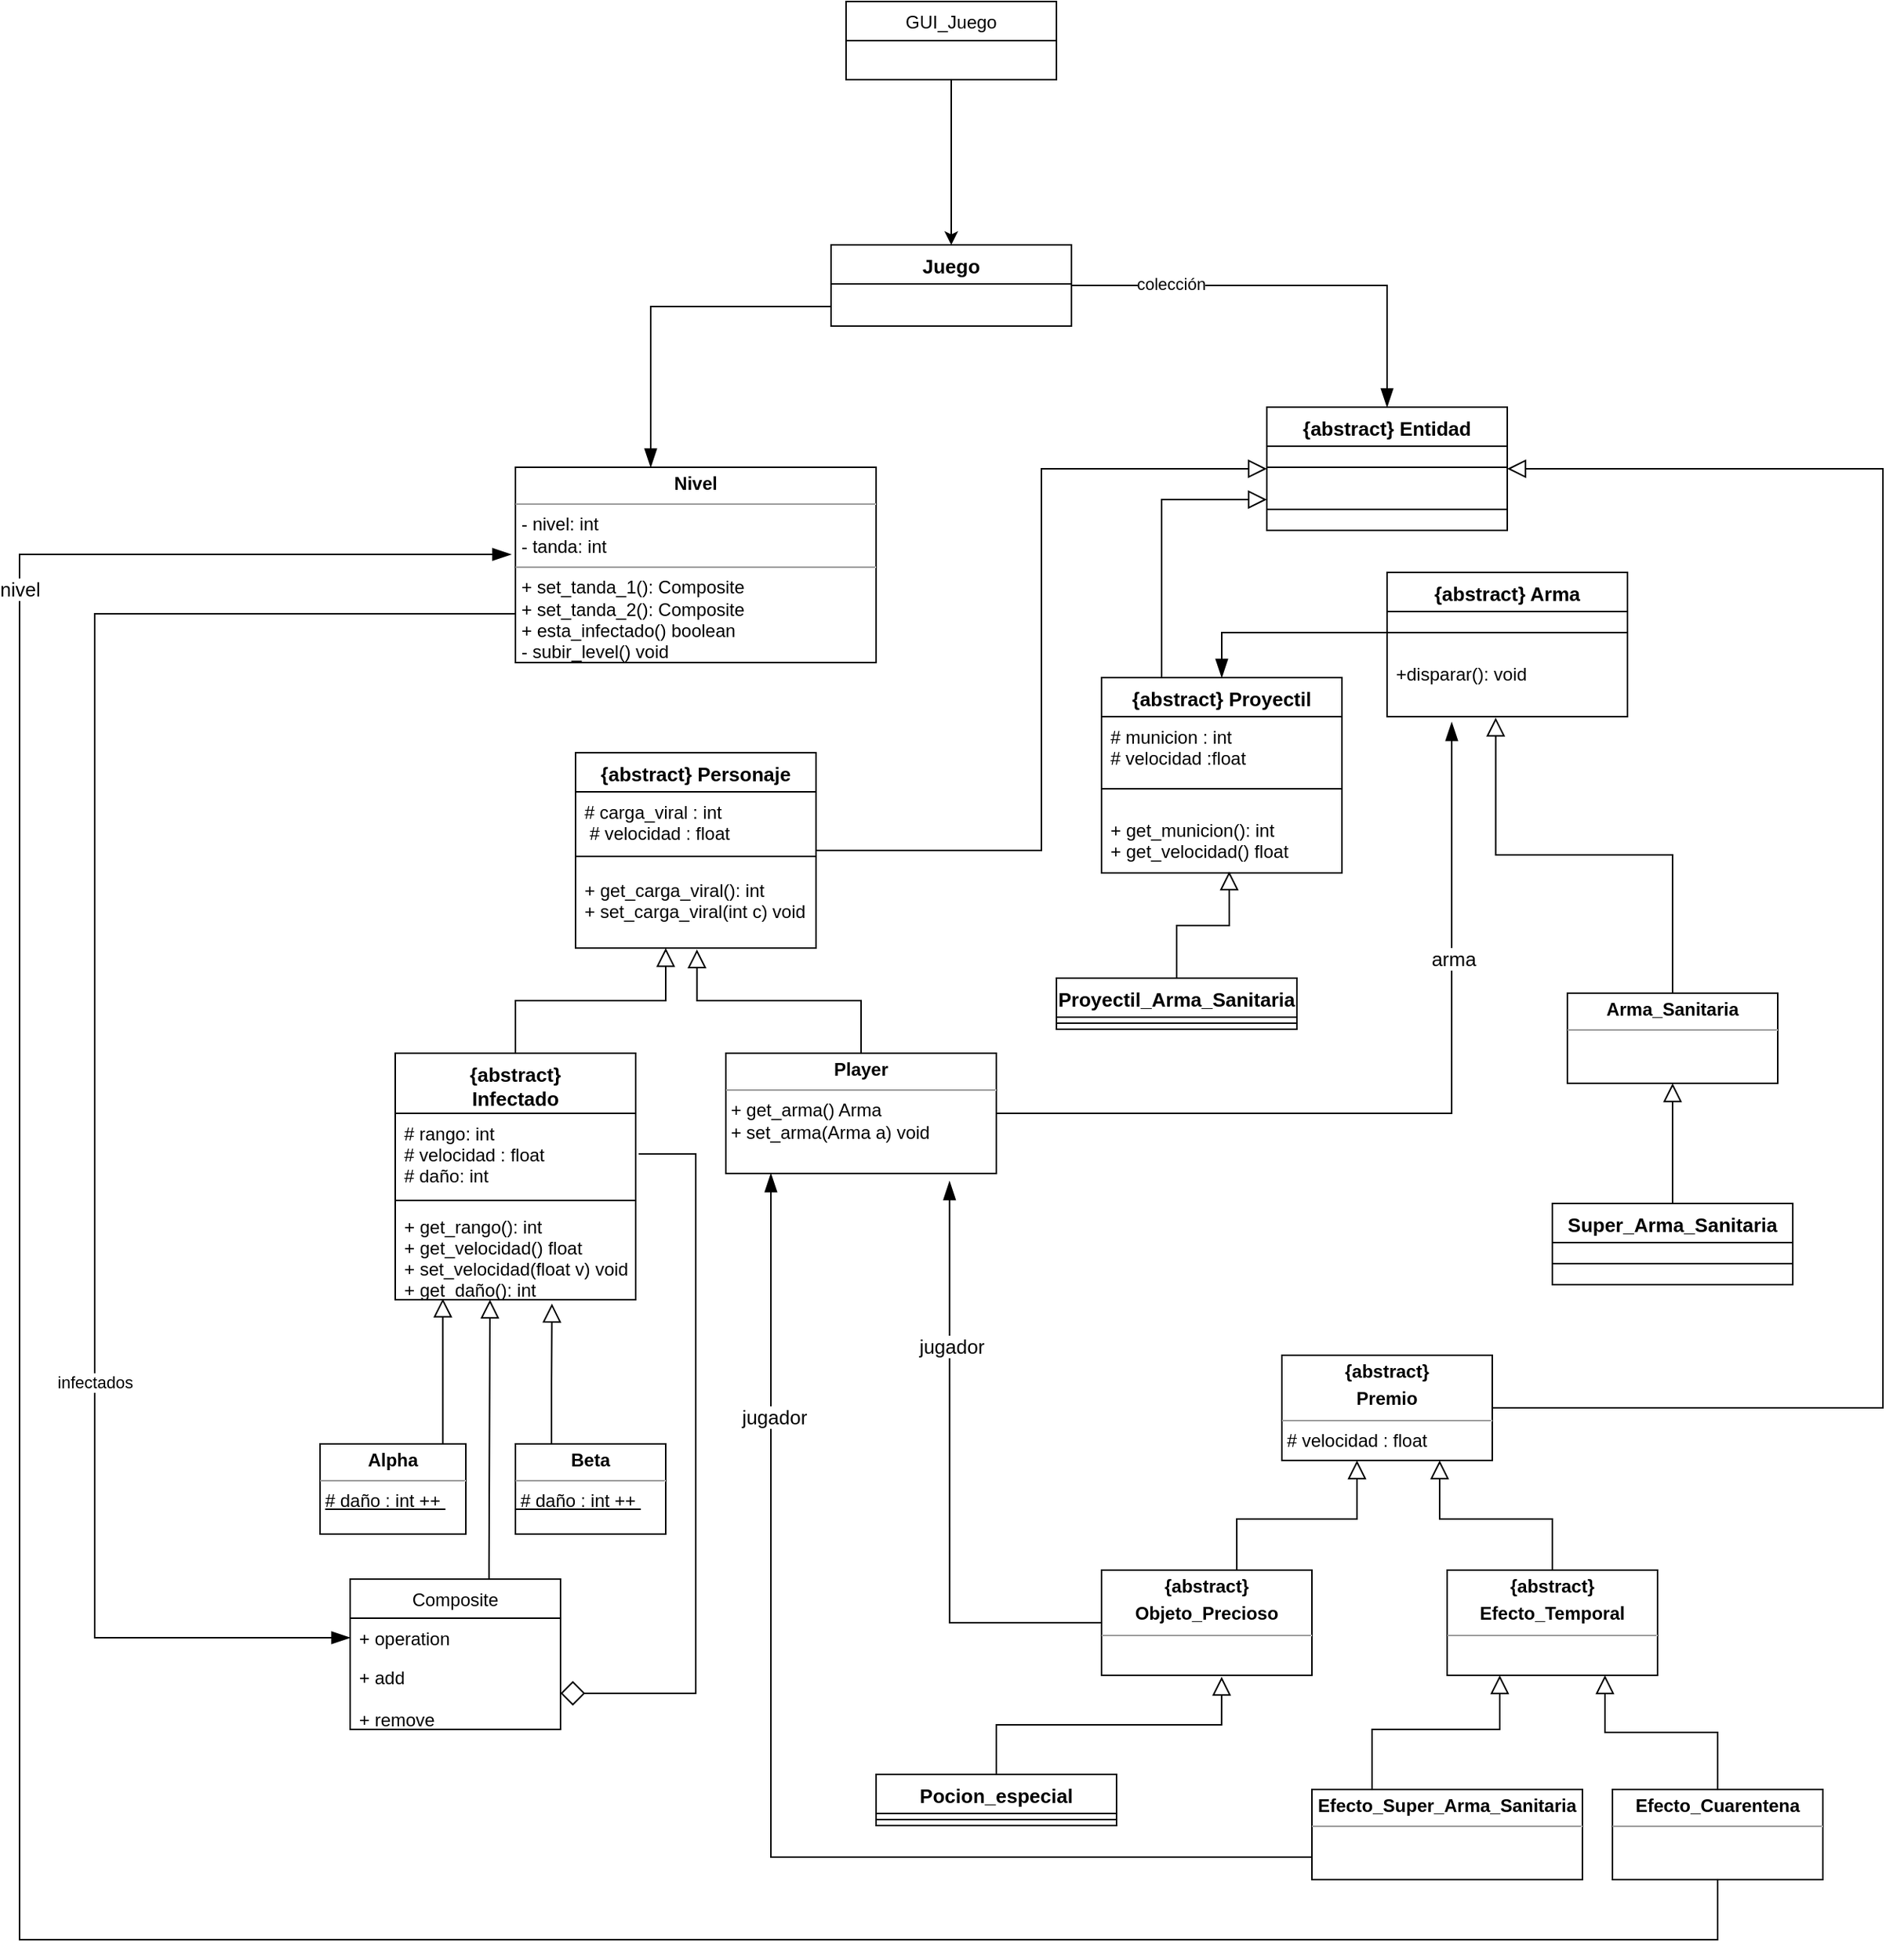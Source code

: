 <mxfile version="13.9.7" type="device"><diagram id="C5RBs43oDa-KdzZeNtuy" name="Page-1"><mxGraphModel dx="2130" dy="1951" grid="1" gridSize="10" guides="1" tooltips="1" connect="1" arrows="1" fold="1" page="1" pageScale="1" pageWidth="827" pageHeight="1169" math="0" shadow="0"><root><mxCell id="WIyWlLk6GJQsqaUBKTNV-0"/><mxCell id="WIyWlLk6GJQsqaUBKTNV-1" parent="WIyWlLk6GJQsqaUBKTNV-0"/><mxCell id="SVulRDVUMeWGlWPu4G6D-0" style="edgeStyle=orthogonalEdgeStyle;rounded=0;orthogonalLoop=1;jettySize=auto;html=1;endArrow=block;endFill=0;jumpSize=10;endSize=10;exitX=0.881;exitY=0.011;exitDx=0;exitDy=0;exitPerimeter=0;entryX=0.198;entryY=0.989;entryDx=0;entryDy=0;entryPerimeter=0;" parent="WIyWlLk6GJQsqaUBKTNV-1" source="BS90BxB-uDgSx9-8YZm_-37" target="njw2z2ohMErl4FKz7E5G-50" edge="1"><mxGeometry relative="1" as="geometry"><mxPoint x="-360" y="570" as="targetPoint"/><Array as="points"><mxPoint x="-358" y="661"/></Array></mxGeometry></mxCell><mxCell id="BS90BxB-uDgSx9-8YZm_-37" value="&lt;p style=&quot;margin: 0px ; margin-top: 4px ; text-align: center&quot;&gt;&lt;b&gt;Alpha&lt;/b&gt;&lt;/p&gt;&lt;hr size=&quot;1&quot;&gt;&lt;div style=&quot;height: 2px&quot;&gt;&amp;nbsp;&lt;u&gt;# daño : int ++&amp;nbsp;&lt;/u&gt;&lt;/div&gt;" style="verticalAlign=top;align=left;overflow=fill;fontSize=12;fontFamily=Helvetica;html=1;" parent="WIyWlLk6GJQsqaUBKTNV-1" vertex="1"><mxGeometry x="-440" y="660" width="97" height="60" as="geometry"/></mxCell><mxCell id="SVulRDVUMeWGlWPu4G6D-2" style="edgeStyle=orthogonalEdgeStyle;rounded=0;jumpSize=10;orthogonalLoop=1;jettySize=auto;html=1;endArrow=block;endFill=0;endSize=10;entryX=0.652;entryY=1.043;entryDx=0;entryDy=0;entryPerimeter=0;" parent="WIyWlLk6GJQsqaUBKTNV-1" source="BS90BxB-uDgSx9-8YZm_-39" target="njw2z2ohMErl4FKz7E5G-50" edge="1"><mxGeometry relative="1" as="geometry"><mxPoint x="-240" y="570" as="targetPoint"/><Array as="points"><mxPoint x="-286" y="620"/><mxPoint x="-286" y="620"/></Array></mxGeometry></mxCell><mxCell id="BS90BxB-uDgSx9-8YZm_-39" value="&lt;p style=&quot;margin: 0px ; margin-top: 4px ; text-align: center&quot;&gt;&lt;b&gt;Beta&lt;/b&gt;&lt;/p&gt;&lt;hr size=&quot;1&quot;&gt;&lt;div style=&quot;height: 2px&quot;&gt;&lt;u&gt;&amp;nbsp;# daño : int ++&amp;nbsp;&lt;/u&gt;&lt;/div&gt;" style="verticalAlign=top;align=left;overflow=fill;fontSize=12;fontFamily=Helvetica;html=1;" parent="WIyWlLk6GJQsqaUBKTNV-1" vertex="1"><mxGeometry x="-310" y="660" width="100" height="60" as="geometry"/></mxCell><mxCell id="njw2z2ohMErl4FKz7E5G-19" style="edgeStyle=orthogonalEdgeStyle;rounded=0;jumpSize=9;orthogonalLoop=1;jettySize=auto;html=1;entryX=0.269;entryY=1.087;entryDx=0;entryDy=0;entryPerimeter=0;endArrow=blockThin;endFill=1;endSize=10;strokeWidth=1;fontSize=13;exitX=1;exitY=0.5;exitDx=0;exitDy=0;" parent="WIyWlLk6GJQsqaUBKTNV-1" source="BS90BxB-uDgSx9-8YZm_-42" target="ZS6do4aK2ZxD7V9ayjBi-8" edge="1"><mxGeometry relative="1" as="geometry"><Array as="points"><mxPoint x="313" y="440"/></Array><mxPoint x="246.04" y="218" as="targetPoint"/></mxGeometry></mxCell><mxCell id="njw2z2ohMErl4FKz7E5G-20" value="arma" style="edgeLabel;html=1;align=center;verticalAlign=middle;resizable=0;points=[];fontSize=13;" parent="njw2z2ohMErl4FKz7E5G-19" vertex="1" connectable="0"><mxGeometry x="0.444" y="-1" relative="1" as="geometry"><mxPoint as="offset"/></mxGeometry></mxCell><mxCell id="SVulRDVUMeWGlWPu4G6D-10" style="edgeStyle=orthogonalEdgeStyle;rounded=0;jumpSize=10;orthogonalLoop=1;jettySize=auto;html=1;entryX=0.505;entryY=1.018;entryDx=0;entryDy=0;entryPerimeter=0;endArrow=block;endFill=0;endSize=10;" parent="WIyWlLk6GJQsqaUBKTNV-1" source="BS90BxB-uDgSx9-8YZm_-42" target="njw2z2ohMErl4FKz7E5G-40" edge="1"><mxGeometry relative="1" as="geometry"/></mxCell><mxCell id="BS90BxB-uDgSx9-8YZm_-42" value="&lt;p style=&quot;margin: 0px ; margin-top: 4px ; text-align: center&quot;&gt;&lt;b&gt;Player&lt;/b&gt;&lt;/p&gt;&lt;hr size=&quot;1&quot;&gt;&lt;div style=&quot;height: 2px&quot;&gt;&amp;nbsp;+ get_arma() Arma&lt;br&gt;&amp;nbsp;+ set_arma(Arma a) void&lt;/div&gt;" style="verticalAlign=top;align=left;overflow=fill;fontSize=12;fontFamily=Helvetica;html=1;" parent="WIyWlLk6GJQsqaUBKTNV-1" vertex="1"><mxGeometry x="-170" y="400" width="180" height="80" as="geometry"/></mxCell><mxCell id="BS90BxB-uDgSx9-8YZm_-46" style="edgeStyle=orthogonalEdgeStyle;rounded=0;orthogonalLoop=1;jettySize=auto;html=1;endArrow=block;endFill=0;endSize=10;entryX=0.452;entryY=1.016;entryDx=0;entryDy=0;entryPerimeter=0;" parent="WIyWlLk6GJQsqaUBKTNV-1" source="BS90BxB-uDgSx9-8YZm_-45" target="ZS6do4aK2ZxD7V9ayjBi-8" edge="1"><mxGeometry relative="1" as="geometry"><mxPoint x="340" y="270" as="targetPoint"/></mxGeometry></mxCell><mxCell id="BS90BxB-uDgSx9-8YZm_-52" style="edgeStyle=orthogonalEdgeStyle;rounded=0;orthogonalLoop=1;jettySize=auto;html=1;endArrow=block;endFill=0;endSize=10;entryX=0.75;entryY=1;entryDx=0;entryDy=0;" parent="WIyWlLk6GJQsqaUBKTNV-1" source="BS90BxB-uDgSx9-8YZm_-51" target="BS90BxB-uDgSx9-8YZm_-50" edge="1"><mxGeometry relative="1" as="geometry"><Array as="points"><mxPoint x="380" y="710"/><mxPoint x="305" y="710"/></Array></mxGeometry></mxCell><mxCell id="BS90BxB-uDgSx9-8YZm_-54" style="edgeStyle=orthogonalEdgeStyle;rounded=0;orthogonalLoop=1;jettySize=auto;html=1;endArrow=block;endFill=0;endSize=10;exitX=0.643;exitY=0.017;exitDx=0;exitDy=0;exitPerimeter=0;" parent="WIyWlLk6GJQsqaUBKTNV-1" source="BS90BxB-uDgSx9-8YZm_-53" target="BS90BxB-uDgSx9-8YZm_-50" edge="1"><mxGeometry relative="1" as="geometry"><Array as="points"><mxPoint x="170" y="710"/><mxPoint x="250" y="710"/></Array></mxGeometry></mxCell><mxCell id="BS90BxB-uDgSx9-8YZm_-53" value="&lt;p style=&quot;margin: 0px ; margin-top: 4px ; text-align: center&quot;&gt;&lt;b&gt;{abstract}&lt;/b&gt;&lt;/p&gt;&lt;p style=&quot;margin: 0px ; margin-top: 4px ; text-align: center&quot;&gt;&lt;b&gt;Objeto_Precioso&lt;/b&gt;&lt;/p&gt;&lt;hr size=&quot;1&quot;&gt;&lt;div style=&quot;height: 2px&quot;&gt;&lt;/div&gt;" style="verticalAlign=top;align=left;overflow=fill;fontSize=12;fontFamily=Helvetica;html=1;" parent="WIyWlLk6GJQsqaUBKTNV-1" vertex="1"><mxGeometry x="80" y="744" width="140" height="70" as="geometry"/></mxCell><mxCell id="BS90BxB-uDgSx9-8YZm_-58" style="edgeStyle=orthogonalEdgeStyle;rounded=0;orthogonalLoop=1;jettySize=auto;html=1;endArrow=block;endFill=0;endSize=10;entryX=0.75;entryY=1;entryDx=0;entryDy=0;" parent="WIyWlLk6GJQsqaUBKTNV-1" source="BS90BxB-uDgSx9-8YZm_-57" target="BS90BxB-uDgSx9-8YZm_-51" edge="1"><mxGeometry relative="1" as="geometry"/></mxCell><mxCell id="njw2z2ohMErl4FKz7E5G-57" style="edgeStyle=orthogonalEdgeStyle;rounded=0;jumpSize=9;orthogonalLoop=1;jettySize=auto;html=1;entryX=-0.012;entryY=0.446;entryDx=0;entryDy=0;entryPerimeter=0;endArrow=blockThin;endFill=1;endSize=10;strokeWidth=1;fontSize=13;exitX=0.5;exitY=1;exitDx=0;exitDy=0;" parent="WIyWlLk6GJQsqaUBKTNV-1" source="BS90BxB-uDgSx9-8YZm_-57" target="njw2z2ohMErl4FKz7E5G-12" edge="1"><mxGeometry relative="1" as="geometry"><Array as="points"><mxPoint x="490" y="990"/><mxPoint x="-640" y="990"/><mxPoint x="-640" y="68"/></Array></mxGeometry></mxCell><mxCell id="njw2z2ohMErl4FKz7E5G-58" value="nivel" style="edgeLabel;html=1;align=center;verticalAlign=middle;resizable=0;points=[];fontSize=13;" parent="njw2z2ohMErl4FKz7E5G-57" vertex="1" connectable="0"><mxGeometry x="0.711" relative="1" as="geometry"><mxPoint as="offset"/></mxGeometry></mxCell><mxCell id="BS90BxB-uDgSx9-8YZm_-57" value="&lt;p style=&quot;margin: 0px ; margin-top: 4px ; text-align: center&quot;&gt;&lt;b&gt;Efecto_Cuarentena&lt;/b&gt;&lt;/p&gt;&lt;hr size=&quot;1&quot;&gt;&lt;div style=&quot;height: 2px&quot;&gt;&lt;/div&gt;" style="verticalAlign=top;align=left;overflow=fill;fontSize=12;fontFamily=Helvetica;html=1;" parent="WIyWlLk6GJQsqaUBKTNV-1" vertex="1"><mxGeometry x="420" y="890" width="140" height="60" as="geometry"/></mxCell><mxCell id="njw2z2ohMErl4FKz7E5G-59" style="edgeStyle=orthogonalEdgeStyle;rounded=0;jumpSize=9;orthogonalLoop=1;jettySize=auto;html=1;endArrow=blockThin;endFill=1;endSize=10;strokeWidth=1;fontSize=13;exitX=0;exitY=0.75;exitDx=0;exitDy=0;" parent="WIyWlLk6GJQsqaUBKTNV-1" source="BS90BxB-uDgSx9-8YZm_-59" edge="1"><mxGeometry relative="1" as="geometry"><Array as="points"><mxPoint x="-140" y="935"/><mxPoint x="-140" y="485"/></Array><mxPoint x="-140" y="480" as="targetPoint"/></mxGeometry></mxCell><mxCell id="njw2z2ohMErl4FKz7E5G-60" value="jugador" style="edgeLabel;html=1;align=center;verticalAlign=middle;resizable=0;points=[];fontSize=13;" parent="njw2z2ohMErl4FKz7E5G-59" vertex="1" connectable="0"><mxGeometry x="0.603" y="-2" relative="1" as="geometry"><mxPoint as="offset"/></mxGeometry></mxCell><mxCell id="BS90BxB-uDgSx9-8YZm_-59" value="&lt;p style=&quot;margin: 0px ; margin-top: 4px ; text-align: center&quot;&gt;&lt;b&gt;Efecto_Super_Arma_Sanitaria&lt;/b&gt;&lt;/p&gt;&lt;hr size=&quot;1&quot;&gt;&lt;div style=&quot;height: 2px&quot;&gt;&lt;br&gt;&lt;/div&gt;" style="verticalAlign=top;align=left;overflow=fill;fontSize=12;fontFamily=Helvetica;html=1;" parent="WIyWlLk6GJQsqaUBKTNV-1" vertex="1"><mxGeometry x="220" y="890" width="180" height="60" as="geometry"/></mxCell><mxCell id="njw2z2ohMErl4FKz7E5G-3" value="Composite" style="swimlane;fontStyle=0;childLayout=stackLayout;horizontal=1;startSize=26;fillColor=none;horizontalStack=0;resizeParent=1;resizeParentMax=0;resizeLast=0;collapsible=1;marginBottom=0;" parent="WIyWlLk6GJQsqaUBKTNV-1" vertex="1"><mxGeometry x="-420" y="750" width="140" height="100" as="geometry"><mxRectangle x="330" y="450" width="90" height="26" as="alternateBounds"/></mxGeometry></mxCell><mxCell id="njw2z2ohMErl4FKz7E5G-4" value="+ operation" style="text;strokeColor=none;fillColor=none;align=left;verticalAlign=top;spacingLeft=4;spacingRight=4;overflow=hidden;rotatable=0;points=[[0,0.5],[1,0.5]];portConstraint=eastwest;" parent="njw2z2ohMErl4FKz7E5G-3" vertex="1"><mxGeometry y="26" width="140" height="26" as="geometry"/></mxCell><mxCell id="njw2z2ohMErl4FKz7E5G-5" value="+ add&#10;&#10;+ remove" style="text;strokeColor=none;fillColor=none;align=left;verticalAlign=top;spacingLeft=4;spacingRight=4;overflow=hidden;rotatable=0;points=[[0,0.5],[1,0.5]];portConstraint=eastwest;" parent="njw2z2ohMErl4FKz7E5G-3" vertex="1"><mxGeometry y="52" width="140" height="48" as="geometry"/></mxCell><mxCell id="njw2z2ohMErl4FKz7E5G-12" value="&lt;p style=&quot;margin: 0px ; margin-top: 4px ; text-align: center&quot;&gt;&lt;b&gt;Nivel&lt;/b&gt;&lt;/p&gt;&lt;hr size=&quot;1&quot;&gt;&lt;p style=&quot;margin: 0px ; margin-left: 4px&quot;&gt;- nivel: int&lt;/p&gt;&lt;p style=&quot;margin: 0px ; margin-left: 4px&quot;&gt;- tanda: int&amp;nbsp;&lt;/p&gt;&lt;hr size=&quot;1&quot;&gt;&lt;p style=&quot;margin: 0px ; margin-left: 4px&quot;&gt;+ set_tanda_1(): Composite&lt;br&gt;+ set_tanda_2(): Composite&lt;br&gt;+ esta_infectado() boolean&lt;br&gt;- subir_level() void&lt;/p&gt;" style="verticalAlign=top;align=left;overflow=fill;fontSize=12;fontFamily=Helvetica;html=1;" parent="WIyWlLk6GJQsqaUBKTNV-1" vertex="1"><mxGeometry x="-310" y="10" width="240" height="130" as="geometry"/></mxCell><mxCell id="njw2z2ohMErl4FKz7E5G-36" style="edgeStyle=orthogonalEdgeStyle;rounded=0;jumpSize=9;orthogonalLoop=1;jettySize=auto;html=1;entryX=0.531;entryY=0.976;entryDx=0;entryDy=0;entryPerimeter=0;endArrow=block;endFill=0;endSize=10;strokeWidth=1;fontSize=13;" parent="WIyWlLk6GJQsqaUBKTNV-1" source="njw2z2ohMErl4FKz7E5G-25" target="njw2z2ohMErl4FKz7E5G-34" edge="1"><mxGeometry relative="1" as="geometry"/></mxCell><mxCell id="njw2z2ohMErl4FKz7E5G-25" value="Proyectil_Arma_Sanitaria" style="swimlane;fontStyle=1;align=center;verticalAlign=top;childLayout=stackLayout;horizontal=1;startSize=26;horizontalStack=0;resizeParent=1;resizeParentMax=0;resizeLast=0;collapsible=1;marginBottom=0;fontSize=13;" parent="WIyWlLk6GJQsqaUBKTNV-1" vertex="1"><mxGeometry x="50" y="350" width="160" height="34" as="geometry"/></mxCell><mxCell id="njw2z2ohMErl4FKz7E5G-27" value="" style="line;strokeWidth=1;fillColor=none;align=left;verticalAlign=middle;spacingTop=-1;spacingLeft=3;spacingRight=3;rotatable=0;labelPosition=right;points=[];portConstraint=eastwest;" parent="njw2z2ohMErl4FKz7E5G-25" vertex="1"><mxGeometry y="26" width="160" height="8" as="geometry"/></mxCell><mxCell id="ZS6do4aK2ZxD7V9ayjBi-26" style="edgeStyle=orthogonalEdgeStyle;rounded=0;orthogonalLoop=1;jettySize=auto;html=1;entryX=0;entryY=0.75;entryDx=0;entryDy=0;endArrow=block;endFill=0;endSize=10;" parent="WIyWlLk6GJQsqaUBKTNV-1" source="njw2z2ohMErl4FKz7E5G-31" target="ZS6do4aK2ZxD7V9ayjBi-12" edge="1"><mxGeometry relative="1" as="geometry"><Array as="points"><mxPoint x="120" y="32"/></Array></mxGeometry></mxCell><mxCell id="njw2z2ohMErl4FKz7E5G-31" value="{abstract} Proyectil&#10; &#10;" style="swimlane;fontStyle=1;align=center;verticalAlign=top;childLayout=stackLayout;horizontal=1;startSize=26;horizontalStack=0;resizeParent=1;resizeParentMax=0;resizeLast=0;collapsible=1;marginBottom=0;fontSize=13;" parent="WIyWlLk6GJQsqaUBKTNV-1" vertex="1"><mxGeometry x="80" y="150" width="160" height="130" as="geometry"><mxRectangle y="710" width="150" height="40" as="alternateBounds"/></mxGeometry></mxCell><mxCell id="njw2z2ohMErl4FKz7E5G-32" value="# municion : int&#10;# velocidad :float" style="text;strokeColor=none;fillColor=none;align=left;verticalAlign=top;spacingLeft=4;spacingRight=4;overflow=hidden;rotatable=0;points=[[0,0.5],[1,0.5]];portConstraint=eastwest;" parent="njw2z2ohMErl4FKz7E5G-31" vertex="1"><mxGeometry y="26" width="160" height="34" as="geometry"/></mxCell><mxCell id="njw2z2ohMErl4FKz7E5G-33" value="" style="line;strokeWidth=1;fillColor=none;align=left;verticalAlign=middle;spacingTop=-1;spacingLeft=3;spacingRight=3;rotatable=0;labelPosition=right;points=[];portConstraint=eastwest;" parent="njw2z2ohMErl4FKz7E5G-31" vertex="1"><mxGeometry y="60" width="160" height="28" as="geometry"/></mxCell><mxCell id="njw2z2ohMErl4FKz7E5G-34" value="+ get_municion(): int&#10;+ get_velocidad() float" style="text;strokeColor=none;fillColor=none;align=left;verticalAlign=top;spacingLeft=4;spacingRight=4;overflow=hidden;rotatable=0;points=[[0,0.5],[1,0.5]];portConstraint=eastwest;" parent="njw2z2ohMErl4FKz7E5G-31" vertex="1"><mxGeometry y="88" width="160" height="42" as="geometry"/></mxCell><mxCell id="njw2z2ohMErl4FKz7E5G-54" style="edgeStyle=orthogonalEdgeStyle;rounded=0;jumpSize=9;orthogonalLoop=1;jettySize=auto;html=1;entryX=1;entryY=0.5;entryDx=0;entryDy=0;endArrow=diamond;endFill=0;endSize=14;strokeWidth=1;fontSize=13;" parent="WIyWlLk6GJQsqaUBKTNV-1" target="njw2z2ohMErl4FKz7E5G-5" edge="1"><mxGeometry relative="1" as="geometry"><mxPoint x="-228" y="467" as="sourcePoint"/><Array as="points"><mxPoint x="-228" y="467"/><mxPoint x="-190" y="467"/><mxPoint x="-190" y="826"/></Array></mxGeometry></mxCell><mxCell id="njw2z2ohMErl4FKz7E5G-56" style="edgeStyle=orthogonalEdgeStyle;rounded=0;jumpSize=9;orthogonalLoop=1;jettySize=auto;html=1;endArrow=block;endFill=0;endSize=10;strokeWidth=1;fontSize=13;entryX=0.394;entryY=1;entryDx=0;entryDy=0;entryPerimeter=0;exitX=0.66;exitY=0;exitDx=0;exitDy=0;exitPerimeter=0;" parent="WIyWlLk6GJQsqaUBKTNV-1" source="njw2z2ohMErl4FKz7E5G-3" target="njw2z2ohMErl4FKz7E5G-50" edge="1"><mxGeometry relative="1" as="geometry"><mxPoint x="-20" y="500" as="targetPoint"/><mxPoint x="-470" y="619" as="sourcePoint"/><Array as="points"><mxPoint x="-327" y="740"/></Array></mxGeometry></mxCell><mxCell id="njw2z2ohMErl4FKz7E5G-73" style="edgeStyle=orthogonalEdgeStyle;rounded=0;jumpSize=9;orthogonalLoop=1;jettySize=auto;html=1;entryX=0.571;entryY=1.014;entryDx=0;entryDy=0;entryPerimeter=0;endArrow=block;endFill=0;endSize=10;strokeWidth=1;fontSize=13;" parent="WIyWlLk6GJQsqaUBKTNV-1" source="njw2z2ohMErl4FKz7E5G-69" target="BS90BxB-uDgSx9-8YZm_-53" edge="1"><mxGeometry relative="1" as="geometry"/></mxCell><mxCell id="njw2z2ohMErl4FKz7E5G-69" value="Pocion_especial" style="swimlane;fontStyle=1;align=center;verticalAlign=top;childLayout=stackLayout;horizontal=1;startSize=26;horizontalStack=0;resizeParent=1;resizeParentMax=0;resizeLast=0;collapsible=1;marginBottom=0;fontSize=13;" parent="WIyWlLk6GJQsqaUBKTNV-1" vertex="1"><mxGeometry x="-70" y="880" width="160" height="34" as="geometry"/></mxCell><mxCell id="njw2z2ohMErl4FKz7E5G-71" value="" style="line;strokeWidth=1;fillColor=none;align=left;verticalAlign=middle;spacingTop=-1;spacingLeft=3;spacingRight=3;rotatable=0;labelPosition=right;points=[];portConstraint=eastwest;" parent="njw2z2ohMErl4FKz7E5G-69" vertex="1"><mxGeometry y="26" width="160" height="8" as="geometry"/></mxCell><mxCell id="BS90BxB-uDgSx9-8YZm_-51" value="&lt;p style=&quot;margin: 0px ; margin-top: 4px ; text-align: center&quot;&gt;&lt;b&gt;{abstract}&lt;/b&gt;&lt;/p&gt;&lt;p style=&quot;margin: 0px ; margin-top: 4px ; text-align: center&quot;&gt;&lt;b&gt;Efecto_Temporal&lt;/b&gt;&lt;/p&gt;&lt;hr size=&quot;1&quot;&gt;&lt;div style=&quot;height: 2px&quot;&gt;&lt;/div&gt;" style="verticalAlign=top;align=left;overflow=fill;fontSize=12;fontFamily=Helvetica;html=1;" parent="WIyWlLk6GJQsqaUBKTNV-1" vertex="1"><mxGeometry x="310" y="744" width="140" height="70" as="geometry"/></mxCell><mxCell id="SVulRDVUMeWGlWPu4G6D-9" style="edgeStyle=orthogonalEdgeStyle;rounded=0;jumpSize=10;orthogonalLoop=1;jettySize=auto;html=1;entryX=0.375;entryY=1;entryDx=0;entryDy=0;entryPerimeter=0;endArrow=block;endFill=0;endSize=10;" parent="WIyWlLk6GJQsqaUBKTNV-1" source="njw2z2ohMErl4FKz7E5G-47" target="njw2z2ohMErl4FKz7E5G-40" edge="1"><mxGeometry relative="1" as="geometry"/></mxCell><mxCell id="njw2z2ohMErl4FKz7E5G-47" value="{abstract}&#10;Infectado" style="swimlane;fontStyle=1;align=center;verticalAlign=top;childLayout=stackLayout;horizontal=1;startSize=40;horizontalStack=0;resizeParent=1;resizeParentMax=0;resizeLast=0;collapsible=1;marginBottom=0;fontSize=13;" parent="WIyWlLk6GJQsqaUBKTNV-1" vertex="1"><mxGeometry x="-390" y="400" width="160" height="164" as="geometry"/></mxCell><mxCell id="njw2z2ohMErl4FKz7E5G-48" value="# rango: int&#10;# velocidad : float&#10;# daño: int" style="text;strokeColor=none;fillColor=none;align=left;verticalAlign=top;spacingLeft=4;spacingRight=4;overflow=hidden;rotatable=0;points=[[0,0.5],[1,0.5]];portConstraint=eastwest;" parent="njw2z2ohMErl4FKz7E5G-47" vertex="1"><mxGeometry y="40" width="160" height="54" as="geometry"/></mxCell><mxCell id="njw2z2ohMErl4FKz7E5G-49" value="" style="line;strokeWidth=1;fillColor=none;align=left;verticalAlign=middle;spacingTop=-1;spacingLeft=3;spacingRight=3;rotatable=0;labelPosition=right;points=[];portConstraint=eastwest;" parent="njw2z2ohMErl4FKz7E5G-47" vertex="1"><mxGeometry y="94" width="160" height="8" as="geometry"/></mxCell><mxCell id="njw2z2ohMErl4FKz7E5G-50" value="+ get_rango(): int&#10;+ get_velocidad() float&#10;+ set_velocidad(float v) void&#10;+ get_daño(): int" style="text;strokeColor=none;fillColor=none;align=left;verticalAlign=top;spacingLeft=4;spacingRight=4;overflow=hidden;rotatable=0;points=[[0,0.5],[1,0.5]];portConstraint=eastwest;" parent="njw2z2ohMErl4FKz7E5G-47" vertex="1"><mxGeometry y="102" width="160" height="62" as="geometry"/></mxCell><mxCell id="SVulRDVUMeWGlWPu4G6D-5" style="edgeStyle=orthogonalEdgeStyle;rounded=0;jumpSize=10;orthogonalLoop=1;jettySize=auto;html=1;endArrow=blockThin;endFill=1;endSize=10;strokeWidth=1;fontSize=13;exitX=0;exitY=0.5;exitDx=0;exitDy=0;entryX=0.827;entryY=1.065;entryDx=0;entryDy=0;entryPerimeter=0;" parent="WIyWlLk6GJQsqaUBKTNV-1" source="BS90BxB-uDgSx9-8YZm_-53" target="BS90BxB-uDgSx9-8YZm_-42" edge="1"><mxGeometry relative="1" as="geometry"><Array as="points"><mxPoint x="-21" y="779"/></Array><mxPoint x="500" y="585.059" as="sourcePoint"/><mxPoint x="334" y="602.5" as="targetPoint"/></mxGeometry></mxCell><mxCell id="SVulRDVUMeWGlWPu4G6D-6" value="jugador" style="edgeLabel;html=1;align=center;verticalAlign=middle;resizable=0;points=[];fontSize=13;" parent="SVulRDVUMeWGlWPu4G6D-5" vertex="1" connectable="0"><mxGeometry x="0.443" y="-1" relative="1" as="geometry"><mxPoint as="offset"/></mxGeometry></mxCell><mxCell id="BS90BxB-uDgSx9-8YZm_-45" value="&lt;p style=&quot;margin: 0px ; margin-top: 4px ; text-align: center&quot;&gt;&lt;b&gt;Arma_Sanitaria&lt;/b&gt;&lt;/p&gt;&lt;hr size=&quot;1&quot;&gt;&lt;div style=&quot;height: 2px&quot;&gt;&lt;/div&gt;" style="verticalAlign=top;align=left;overflow=fill;fontSize=12;fontFamily=Helvetica;html=1;" parent="WIyWlLk6GJQsqaUBKTNV-1" vertex="1"><mxGeometry x="390" y="360" width="140" height="60" as="geometry"/></mxCell><mxCell id="ZS6do4aK2ZxD7V9ayjBi-25" style="edgeStyle=orthogonalEdgeStyle;rounded=0;orthogonalLoop=1;jettySize=auto;html=1;entryX=0;entryY=0.5;entryDx=0;entryDy=0;endArrow=block;endFill=0;endSize=10;" parent="WIyWlLk6GJQsqaUBKTNV-1" source="njw2z2ohMErl4FKz7E5G-37" target="ZS6do4aK2ZxD7V9ayjBi-12" edge="1"><mxGeometry relative="1" as="geometry"/></mxCell><mxCell id="njw2z2ohMErl4FKz7E5G-37" value="{abstract} Personaje" style="swimlane;fontStyle=1;align=center;verticalAlign=top;childLayout=stackLayout;horizontal=1;startSize=26;horizontalStack=0;resizeParent=1;resizeParentMax=0;resizeLast=0;collapsible=1;marginBottom=0;fontSize=13;" parent="WIyWlLk6GJQsqaUBKTNV-1" vertex="1"><mxGeometry x="-270" y="200" width="160" height="130" as="geometry"/></mxCell><mxCell id="njw2z2ohMErl4FKz7E5G-38" value="# carga_viral : int&#10; # velocidad : float" style="text;strokeColor=none;fillColor=none;align=left;verticalAlign=top;spacingLeft=4;spacingRight=4;overflow=hidden;rotatable=0;points=[[0,0.5],[1,0.5]];portConstraint=eastwest;" parent="njw2z2ohMErl4FKz7E5G-37" vertex="1"><mxGeometry y="26" width="160" height="34" as="geometry"/></mxCell><mxCell id="njw2z2ohMErl4FKz7E5G-39" value="" style="line;strokeWidth=1;fillColor=none;align=left;verticalAlign=middle;spacingTop=-1;spacingLeft=3;spacingRight=3;rotatable=0;labelPosition=right;points=[];portConstraint=eastwest;" parent="njw2z2ohMErl4FKz7E5G-37" vertex="1"><mxGeometry y="60" width="160" height="18" as="geometry"/></mxCell><mxCell id="njw2z2ohMErl4FKz7E5G-40" value="+ get_carga_viral(): int&#10;+ set_carga_viral(int c) void" style="text;strokeColor=none;fillColor=none;align=left;verticalAlign=top;spacingLeft=4;spacingRight=4;overflow=hidden;rotatable=0;points=[[0,0.5],[1,0.5]];portConstraint=eastwest;" parent="njw2z2ohMErl4FKz7E5G-37" vertex="1"><mxGeometry y="78" width="160" height="52" as="geometry"/></mxCell><mxCell id="SVulRDVUMeWGlWPu4G6D-16" style="edgeStyle=orthogonalEdgeStyle;rounded=0;jumpSize=10;orthogonalLoop=1;jettySize=auto;html=1;entryX=0;entryY=0.5;entryDx=0;entryDy=0;endArrow=blockThin;endFill=1;endSize=10;strokeWidth=1;exitX=0;exitY=0.75;exitDx=0;exitDy=0;" parent="WIyWlLk6GJQsqaUBKTNV-1" source="njw2z2ohMErl4FKz7E5G-12" target="njw2z2ohMErl4FKz7E5G-4" edge="1"><mxGeometry relative="1" as="geometry"><mxPoint x="-70" y="107.5" as="sourcePoint"/><Array as="points"><mxPoint x="-590" y="108"/><mxPoint x="-590" y="789"/></Array><mxPoint x="25" y="520" as="targetPoint"/></mxGeometry></mxCell><mxCell id="SVulRDVUMeWGlWPu4G6D-17" value="infectados" style="edgeLabel;html=1;align=center;verticalAlign=middle;resizable=0;points=[];" parent="SVulRDVUMeWGlWPu4G6D-16" vertex="1" connectable="0"><mxGeometry x="0.398" relative="1" as="geometry"><mxPoint as="offset"/></mxGeometry></mxCell><mxCell id="ZS6do4aK2ZxD7V9ayjBi-27" style="edgeStyle=orthogonalEdgeStyle;rounded=0;orthogonalLoop=1;jettySize=auto;html=1;entryX=1;entryY=0.5;entryDx=0;entryDy=0;endArrow=block;endFill=0;endSize=10;" parent="WIyWlLk6GJQsqaUBKTNV-1" source="BS90BxB-uDgSx9-8YZm_-50" target="ZS6do4aK2ZxD7V9ayjBi-12" edge="1"><mxGeometry relative="1" as="geometry"><Array as="points"><mxPoint x="600" y="636"/><mxPoint x="600" y="11"/></Array></mxGeometry></mxCell><mxCell id="BS90BxB-uDgSx9-8YZm_-50" value="&lt;p style=&quot;margin: 0px ; margin-top: 4px ; text-align: center&quot;&gt;&lt;b&gt;{abstract}&lt;/b&gt;&lt;/p&gt;&lt;p style=&quot;margin: 0px ; margin-top: 4px ; text-align: center&quot;&gt;&lt;b&gt;Premio&lt;/b&gt;&lt;/p&gt;&lt;hr size=&quot;1&quot;&gt;&lt;div style=&quot;height: 2px&quot;&gt;&amp;nbsp;# velocidad : float&lt;/div&gt;" style="verticalAlign=top;align=left;overflow=fill;fontSize=12;fontFamily=Helvetica;html=1;" parent="WIyWlLk6GJQsqaUBKTNV-1" vertex="1"><mxGeometry x="200" y="601" width="140" height="70" as="geometry"/></mxCell><mxCell id="SVulRDVUMeWGlWPu4G6D-21" style="edgeStyle=orthogonalEdgeStyle;rounded=0;orthogonalLoop=1;jettySize=auto;html=1;endArrow=block;endFill=0;endSize=10;entryX=0.25;entryY=1;entryDx=0;entryDy=0;" parent="WIyWlLk6GJQsqaUBKTNV-1" source="BS90BxB-uDgSx9-8YZm_-59" target="BS90BxB-uDgSx9-8YZm_-51" edge="1"><mxGeometry relative="1" as="geometry"><Array as="points"><mxPoint x="260" y="850"/><mxPoint x="345" y="850"/></Array><mxPoint x="90" y="710" as="sourcePoint"/><mxPoint x="390" y="390.0" as="targetPoint"/></mxGeometry></mxCell><mxCell id="ZS6do4aK2ZxD7V9ayjBi-4" style="edgeStyle=orthogonalEdgeStyle;rounded=0;orthogonalLoop=1;jettySize=auto;html=1;entryX=0.5;entryY=1;entryDx=0;entryDy=0;endArrow=block;endFill=0;endSize=10;" parent="WIyWlLk6GJQsqaUBKTNV-1" source="ZS6do4aK2ZxD7V9ayjBi-0" target="BS90BxB-uDgSx9-8YZm_-45" edge="1"><mxGeometry relative="1" as="geometry"/></mxCell><mxCell id="ZS6do4aK2ZxD7V9ayjBi-0" value="Super_Arma_Sanitaria" style="swimlane;fontStyle=1;align=center;verticalAlign=top;childLayout=stackLayout;horizontal=1;startSize=26;horizontalStack=0;resizeParent=1;resizeParentMax=0;resizeLast=0;collapsible=1;marginBottom=0;fontSize=13;" parent="WIyWlLk6GJQsqaUBKTNV-1" vertex="1"><mxGeometry x="380" y="500" width="160" height="54" as="geometry"><mxRectangle y="710" width="150" height="40" as="alternateBounds"/></mxGeometry></mxCell><mxCell id="ZS6do4aK2ZxD7V9ayjBi-2" value="" style="line;strokeWidth=1;fillColor=none;align=left;verticalAlign=middle;spacingTop=-1;spacingLeft=3;spacingRight=3;rotatable=0;labelPosition=right;points=[];portConstraint=eastwest;" parent="ZS6do4aK2ZxD7V9ayjBi-0" vertex="1"><mxGeometry y="26" width="160" height="28" as="geometry"/></mxCell><mxCell id="ZS6do4aK2ZxD7V9ayjBi-5" value="{abstract} Arma&#10; " style="swimlane;fontStyle=1;align=center;verticalAlign=top;childLayout=stackLayout;horizontal=1;startSize=26;horizontalStack=0;resizeParent=1;resizeParentMax=0;resizeLast=0;collapsible=1;marginBottom=0;fontSize=13;" parent="WIyWlLk6GJQsqaUBKTNV-1" vertex="1"><mxGeometry x="270" y="80" width="160" height="96" as="geometry"><mxRectangle y="710" width="150" height="40" as="alternateBounds"/></mxGeometry></mxCell><mxCell id="ZS6do4aK2ZxD7V9ayjBi-7" value="" style="line;strokeWidth=1;fillColor=none;align=left;verticalAlign=middle;spacingTop=-1;spacingLeft=3;spacingRight=3;rotatable=0;labelPosition=right;points=[];portConstraint=eastwest;" parent="ZS6do4aK2ZxD7V9ayjBi-5" vertex="1"><mxGeometry y="26" width="160" height="28" as="geometry"/></mxCell><mxCell id="ZS6do4aK2ZxD7V9ayjBi-8" value="+disparar(): void" style="text;strokeColor=none;fillColor=none;align=left;verticalAlign=top;spacingLeft=4;spacingRight=4;overflow=hidden;rotatable=0;points=[[0,0.5],[1,0.5]];portConstraint=eastwest;" parent="ZS6do4aK2ZxD7V9ayjBi-5" vertex="1"><mxGeometry y="54" width="160" height="42" as="geometry"/></mxCell><mxCell id="ZS6do4aK2ZxD7V9ayjBi-15" style="edgeStyle=orthogonalEdgeStyle;rounded=0;orthogonalLoop=1;jettySize=auto;html=1;endArrow=blockThin;endFill=1;endSize=10;entryX=0.375;entryY=0;entryDx=0;entryDy=0;entryPerimeter=0;" parent="WIyWlLk6GJQsqaUBKTNV-1" source="ZS6do4aK2ZxD7V9ayjBi-9" target="njw2z2ohMErl4FKz7E5G-12" edge="1"><mxGeometry relative="1" as="geometry"><mxPoint x="-220" y="-10" as="targetPoint"/><Array as="points"><mxPoint x="-220" y="-97"/></Array></mxGeometry></mxCell><mxCell id="ZS6do4aK2ZxD7V9ayjBi-16" style="edgeStyle=orthogonalEdgeStyle;rounded=0;orthogonalLoop=1;jettySize=auto;html=1;endArrow=blockThin;endFill=1;endSize=10;entryX=0.5;entryY=0;entryDx=0;entryDy=0;" parent="WIyWlLk6GJQsqaUBKTNV-1" source="ZS6do4aK2ZxD7V9ayjBi-9" target="ZS6do4aK2ZxD7V9ayjBi-12" edge="1"><mxGeometry relative="1" as="geometry"><mxPoint x="280" y="-50" as="targetPoint"/></mxGeometry></mxCell><mxCell id="ZS6do4aK2ZxD7V9ayjBi-17" value="colección" style="edgeLabel;html=1;align=center;verticalAlign=middle;resizable=0;points=[];" parent="ZS6do4aK2ZxD7V9ayjBi-16" vertex="1" connectable="0"><mxGeometry x="-0.549" y="1" relative="1" as="geometry"><mxPoint as="offset"/></mxGeometry></mxCell><mxCell id="ZS6do4aK2ZxD7V9ayjBi-9" value="Juego" style="swimlane;fontStyle=1;align=center;verticalAlign=top;childLayout=stackLayout;horizontal=1;startSize=26;horizontalStack=0;resizeParent=1;resizeParentMax=0;resizeLast=0;collapsible=1;marginBottom=0;fontSize=13;" parent="WIyWlLk6GJQsqaUBKTNV-1" vertex="1"><mxGeometry x="-100" y="-138" width="160" height="54" as="geometry"><mxRectangle y="710" width="150" height="40" as="alternateBounds"/></mxGeometry></mxCell><mxCell id="ZS6do4aK2ZxD7V9ayjBi-12" value="{abstract} Entidad" style="swimlane;fontStyle=1;align=center;verticalAlign=top;childLayout=stackLayout;horizontal=1;startSize=26;horizontalStack=0;resizeParent=1;resizeParentMax=0;resizeLast=0;collapsible=1;marginBottom=0;fontSize=13;" parent="WIyWlLk6GJQsqaUBKTNV-1" vertex="1"><mxGeometry x="190" y="-30" width="160" height="82" as="geometry"><mxRectangle y="710" width="150" height="40" as="alternateBounds"/></mxGeometry></mxCell><mxCell id="ZS6do4aK2ZxD7V9ayjBi-13" value="" style="line;strokeWidth=1;fillColor=none;align=left;verticalAlign=middle;spacingTop=-1;spacingLeft=3;spacingRight=3;rotatable=0;labelPosition=right;points=[];portConstraint=eastwest;" parent="ZS6do4aK2ZxD7V9ayjBi-12" vertex="1"><mxGeometry y="26" width="160" height="28" as="geometry"/></mxCell><mxCell id="ZS6do4aK2ZxD7V9ayjBi-14" value="" style="line;strokeWidth=1;fillColor=none;align=left;verticalAlign=middle;spacingTop=-1;spacingLeft=3;spacingRight=3;rotatable=0;labelPosition=right;points=[];portConstraint=eastwest;" parent="ZS6do4aK2ZxD7V9ayjBi-12" vertex="1"><mxGeometry y="54" width="160" height="28" as="geometry"/></mxCell><mxCell id="ZS6do4aK2ZxD7V9ayjBi-19" style="edgeStyle=orthogonalEdgeStyle;rounded=0;orthogonalLoop=1;jettySize=auto;html=1;entryX=0.5;entryY=0;entryDx=0;entryDy=0;endArrow=blockThin;endFill=1;endSize=10;" parent="WIyWlLk6GJQsqaUBKTNV-1" source="ZS6do4aK2ZxD7V9ayjBi-7" target="njw2z2ohMErl4FKz7E5G-31" edge="1"><mxGeometry relative="1" as="geometry"/></mxCell><mxCell id="eFMOz16_6k9CIMdCbj5D-1" style="edgeStyle=orthogonalEdgeStyle;rounded=0;orthogonalLoop=1;jettySize=auto;html=1;entryX=0.5;entryY=0;entryDx=0;entryDy=0;" edge="1" parent="WIyWlLk6GJQsqaUBKTNV-1" source="eFMOz16_6k9CIMdCbj5D-0" target="ZS6do4aK2ZxD7V9ayjBi-9"><mxGeometry relative="1" as="geometry"/></mxCell><mxCell id="eFMOz16_6k9CIMdCbj5D-0" value="GUI_Juego" style="swimlane;fontStyle=0;childLayout=stackLayout;horizontal=1;startSize=26;fillColor=none;horizontalStack=0;resizeParent=1;resizeParentMax=0;resizeLast=0;collapsible=1;marginBottom=0;" vertex="1" parent="WIyWlLk6GJQsqaUBKTNV-1"><mxGeometry x="-90" y="-300" width="140" height="52" as="geometry"/></mxCell></root></mxGraphModel></diagram></mxfile>